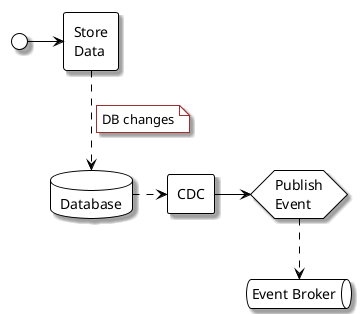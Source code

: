 @startuml
!theme plain

'use stereotype only for styling
hide stereotype

'show <<tx>> stereotype

skinparam {
    shadowing true
    'defaultFontName SansSerif
    'defaultFontSize 2
    'defaultFontColor red
}

'https://plantuml-documentation.readthedocs.io/en/latest/formatting/all-skin-params.html#rectangle
skinparam rectangle<<tx>> {
    'borderThickness 2
    roundCorner 25
    borderColor #A03030
}
skinparam note {

    borderColor #A03030
}
() start as " "
rectangle store_data as "Store\nData"
database database as "Database"
rectangle cdc as "CDC"
hexagon publish_event as "Publish\nEvent"
queue event_broker as "Event Broker"

start -> store_data
store_data ..> database

note right on link
  DB changes
end note
database .> cdc
cdc -> publish_event
publish_event ..> event_broker


@enduml